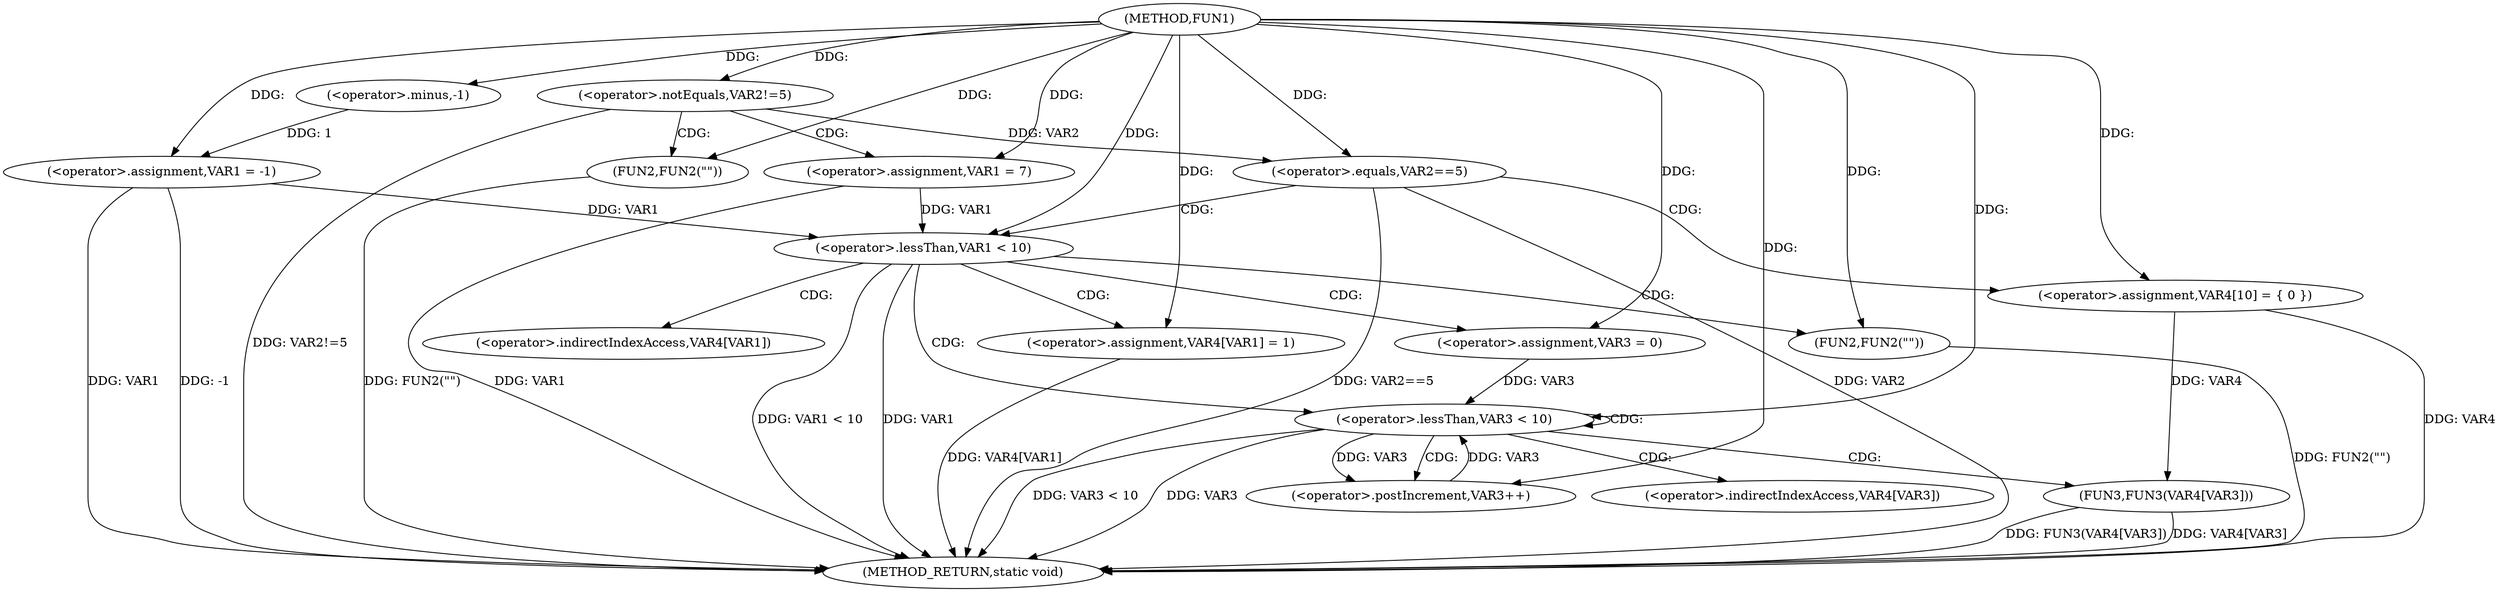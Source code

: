 digraph FUN1 {  
"1000100" [label = "(METHOD,FUN1)" ]
"1000157" [label = "(METHOD_RETURN,static void)" ]
"1000103" [label = "(<operator>.assignment,VAR1 = -1)" ]
"1000105" [label = "(<operator>.minus,-1)" ]
"1000108" [label = "(<operator>.notEquals,VAR2!=5)" ]
"1000112" [label = "(FUN2,FUN2(\"\"))" ]
"1000116" [label = "(<operator>.assignment,VAR1 = 7)" ]
"1000120" [label = "(<operator>.equals,VAR2==5)" ]
"1000127" [label = "(<operator>.assignment,VAR4[10] = { 0 })" ]
"1000130" [label = "(<operator>.lessThan,VAR1 < 10)" ]
"1000134" [label = "(<operator>.assignment,VAR4[VAR1] = 1)" ]
"1000140" [label = "(<operator>.assignment,VAR3 = 0)" ]
"1000143" [label = "(<operator>.lessThan,VAR3 < 10)" ]
"1000146" [label = "(<operator>.postIncrement,VAR3++)" ]
"1000149" [label = "(FUN3,FUN3(VAR4[VAR3]))" ]
"1000155" [label = "(FUN2,FUN2(\"\"))" ]
"1000135" [label = "(<operator>.indirectIndexAccess,VAR4[VAR1])" ]
"1000150" [label = "(<operator>.indirectIndexAccess,VAR4[VAR3])" ]
  "1000116" -> "1000157"  [ label = "DDG: VAR1"] 
  "1000130" -> "1000157"  [ label = "DDG: VAR1 < 10"] 
  "1000108" -> "1000157"  [ label = "DDG: VAR2!=5"] 
  "1000103" -> "1000157"  [ label = "DDG: VAR1"] 
  "1000103" -> "1000157"  [ label = "DDG: -1"] 
  "1000120" -> "1000157"  [ label = "DDG: VAR2"] 
  "1000149" -> "1000157"  [ label = "DDG: FUN3(VAR4[VAR3])"] 
  "1000112" -> "1000157"  [ label = "DDG: FUN2(\"\")"] 
  "1000143" -> "1000157"  [ label = "DDG: VAR3 < 10"] 
  "1000149" -> "1000157"  [ label = "DDG: VAR4[VAR3]"] 
  "1000127" -> "1000157"  [ label = "DDG: VAR4"] 
  "1000130" -> "1000157"  [ label = "DDG: VAR1"] 
  "1000155" -> "1000157"  [ label = "DDG: FUN2(\"\")"] 
  "1000143" -> "1000157"  [ label = "DDG: VAR3"] 
  "1000134" -> "1000157"  [ label = "DDG: VAR4[VAR1]"] 
  "1000120" -> "1000157"  [ label = "DDG: VAR2==5"] 
  "1000105" -> "1000103"  [ label = "DDG: 1"] 
  "1000100" -> "1000103"  [ label = "DDG: "] 
  "1000100" -> "1000105"  [ label = "DDG: "] 
  "1000100" -> "1000108"  [ label = "DDG: "] 
  "1000100" -> "1000112"  [ label = "DDG: "] 
  "1000100" -> "1000116"  [ label = "DDG: "] 
  "1000108" -> "1000120"  [ label = "DDG: VAR2"] 
  "1000100" -> "1000120"  [ label = "DDG: "] 
  "1000100" -> "1000127"  [ label = "DDG: "] 
  "1000116" -> "1000130"  [ label = "DDG: VAR1"] 
  "1000103" -> "1000130"  [ label = "DDG: VAR1"] 
  "1000100" -> "1000130"  [ label = "DDG: "] 
  "1000100" -> "1000134"  [ label = "DDG: "] 
  "1000100" -> "1000140"  [ label = "DDG: "] 
  "1000140" -> "1000143"  [ label = "DDG: VAR3"] 
  "1000146" -> "1000143"  [ label = "DDG: VAR3"] 
  "1000100" -> "1000143"  [ label = "DDG: "] 
  "1000143" -> "1000146"  [ label = "DDG: VAR3"] 
  "1000100" -> "1000146"  [ label = "DDG: "] 
  "1000127" -> "1000149"  [ label = "DDG: VAR4"] 
  "1000100" -> "1000155"  [ label = "DDG: "] 
  "1000108" -> "1000112"  [ label = "CDG: "] 
  "1000108" -> "1000116"  [ label = "CDG: "] 
  "1000120" -> "1000127"  [ label = "CDG: "] 
  "1000120" -> "1000130"  [ label = "CDG: "] 
  "1000130" -> "1000143"  [ label = "CDG: "] 
  "1000130" -> "1000155"  [ label = "CDG: "] 
  "1000130" -> "1000135"  [ label = "CDG: "] 
  "1000130" -> "1000140"  [ label = "CDG: "] 
  "1000130" -> "1000134"  [ label = "CDG: "] 
  "1000143" -> "1000143"  [ label = "CDG: "] 
  "1000143" -> "1000150"  [ label = "CDG: "] 
  "1000143" -> "1000146"  [ label = "CDG: "] 
  "1000143" -> "1000149"  [ label = "CDG: "] 
}

